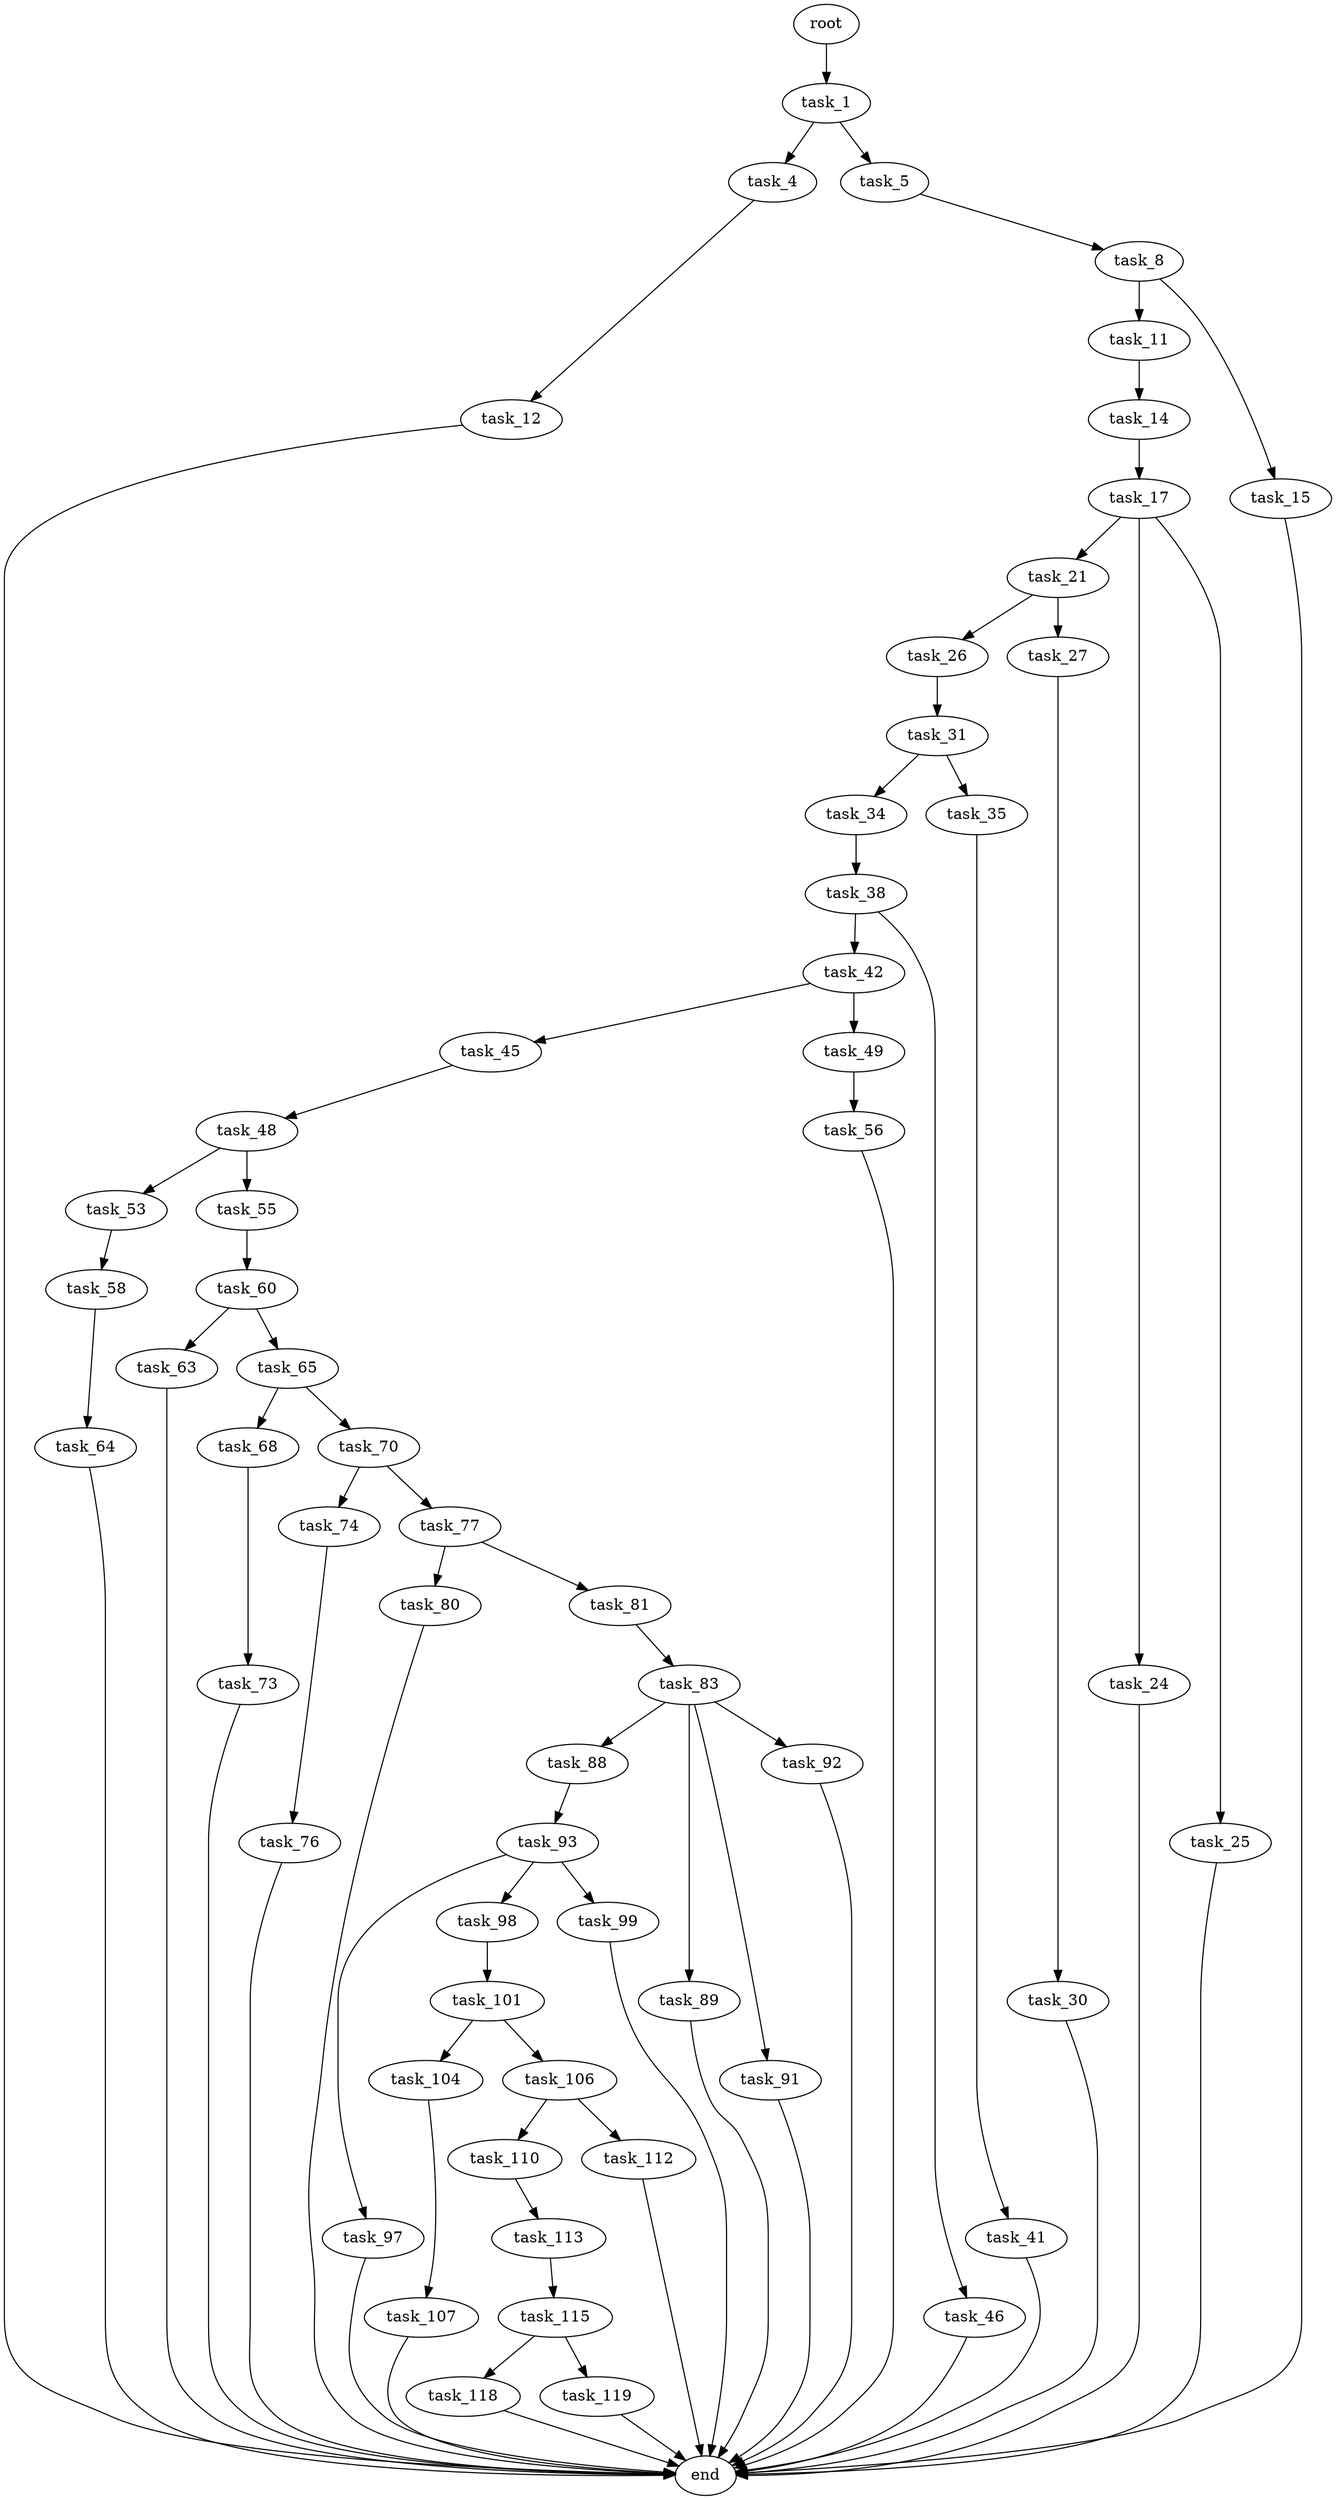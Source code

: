 digraph G {
  root [size="0.000000"];
  task_1 [size="368293445632.000000"];
  task_4 [size="78860822274.000000"];
  task_5 [size="6307762334.000000"];
  task_12 [size="18827657535.000000"];
  task_8 [size="318146339160.000000"];
  task_11 [size="88840713466.000000"];
  task_15 [size="24939599707.000000"];
  task_14 [size="777723249938.000000"];
  end [size="0.000000"];
  task_17 [size="782757789696.000000"];
  task_21 [size="32496202764.000000"];
  task_24 [size="782757789696.000000"];
  task_25 [size="96136102396.000000"];
  task_26 [size="217379974552.000000"];
  task_27 [size="15514895051.000000"];
  task_31 [size="552432298.000000"];
  task_30 [size="346340553049.000000"];
  task_34 [size="2553472111.000000"];
  task_35 [size="231928233984.000000"];
  task_38 [size="68719476736.000000"];
  task_41 [size="42610938849.000000"];
  task_42 [size="573469013472.000000"];
  task_46 [size="362390608.000000"];
  task_45 [size="8589934592.000000"];
  task_49 [size="368293445632.000000"];
  task_48 [size="4935484310.000000"];
  task_53 [size="31927929226.000000"];
  task_55 [size="7148513298.000000"];
  task_56 [size="86423670909.000000"];
  task_58 [size="8589934592.000000"];
  task_60 [size="19201303723.000000"];
  task_64 [size="1539108971.000000"];
  task_63 [size="231928233984.000000"];
  task_65 [size="231928233984.000000"];
  task_68 [size="68215767329.000000"];
  task_70 [size="824950731072.000000"];
  task_73 [size="1047615195058.000000"];
  task_74 [size="1767860928.000000"];
  task_77 [size="194897863632.000000"];
  task_76 [size="368293445632.000000"];
  task_80 [size="33027770701.000000"];
  task_81 [size="1073741824000.000000"];
  task_83 [size="45731493384.000000"];
  task_88 [size="3322353987.000000"];
  task_89 [size="2413311154.000000"];
  task_91 [size="3984830400.000000"];
  task_92 [size="19421693173.000000"];
  task_93 [size="1073741824000.000000"];
  task_97 [size="39732348810.000000"];
  task_98 [size="211944403346.000000"];
  task_99 [size="103138018140.000000"];
  task_101 [size="56828330821.000000"];
  task_104 [size="701864835859.000000"];
  task_106 [size="8589934592.000000"];
  task_107 [size="1489975638.000000"];
  task_110 [size="549755813888.000000"];
  task_112 [size="16493985717.000000"];
  task_113 [size="2212107364.000000"];
  task_115 [size="21430590976.000000"];
  task_118 [size="193857551628.000000"];
  task_119 [size="134217728000.000000"];

  root -> task_1 [size="1.000000"];
  task_1 -> task_4 [size="411041792.000000"];
  task_1 -> task_5 [size="411041792.000000"];
  task_4 -> task_12 [size="75497472.000000"];
  task_5 -> task_8 [size="209715200.000000"];
  task_12 -> end [size="1.000000"];
  task_8 -> task_11 [size="536870912.000000"];
  task_8 -> task_15 [size="536870912.000000"];
  task_11 -> task_14 [size="411041792.000000"];
  task_15 -> end [size="1.000000"];
  task_14 -> task_17 [size="838860800.000000"];
  task_17 -> task_21 [size="679477248.000000"];
  task_17 -> task_24 [size="679477248.000000"];
  task_17 -> task_25 [size="679477248.000000"];
  task_21 -> task_26 [size="33554432.000000"];
  task_21 -> task_27 [size="33554432.000000"];
  task_24 -> end [size="1.000000"];
  task_25 -> end [size="1.000000"];
  task_26 -> task_31 [size="536870912.000000"];
  task_27 -> task_30 [size="301989888.000000"];
  task_31 -> task_34 [size="33554432.000000"];
  task_31 -> task_35 [size="33554432.000000"];
  task_30 -> end [size="1.000000"];
  task_34 -> task_38 [size="75497472.000000"];
  task_35 -> task_41 [size="301989888.000000"];
  task_38 -> task_42 [size="134217728.000000"];
  task_38 -> task_46 [size="134217728.000000"];
  task_41 -> end [size="1.000000"];
  task_42 -> task_45 [size="838860800.000000"];
  task_42 -> task_49 [size="838860800.000000"];
  task_46 -> end [size="1.000000"];
  task_45 -> task_48 [size="33554432.000000"];
  task_49 -> task_56 [size="411041792.000000"];
  task_48 -> task_53 [size="301989888.000000"];
  task_48 -> task_55 [size="301989888.000000"];
  task_53 -> task_58 [size="536870912.000000"];
  task_55 -> task_60 [size="679477248.000000"];
  task_56 -> end [size="1.000000"];
  task_58 -> task_64 [size="33554432.000000"];
  task_60 -> task_63 [size="75497472.000000"];
  task_60 -> task_65 [size="75497472.000000"];
  task_64 -> end [size="1.000000"];
  task_63 -> end [size="1.000000"];
  task_65 -> task_68 [size="301989888.000000"];
  task_65 -> task_70 [size="301989888.000000"];
  task_68 -> task_73 [size="75497472.000000"];
  task_70 -> task_74 [size="536870912.000000"];
  task_70 -> task_77 [size="536870912.000000"];
  task_73 -> end [size="1.000000"];
  task_74 -> task_76 [size="75497472.000000"];
  task_77 -> task_80 [size="134217728.000000"];
  task_77 -> task_81 [size="134217728.000000"];
  task_76 -> end [size="1.000000"];
  task_80 -> end [size="1.000000"];
  task_81 -> task_83 [size="838860800.000000"];
  task_83 -> task_88 [size="134217728.000000"];
  task_83 -> task_89 [size="134217728.000000"];
  task_83 -> task_91 [size="134217728.000000"];
  task_83 -> task_92 [size="134217728.000000"];
  task_88 -> task_93 [size="411041792.000000"];
  task_89 -> end [size="1.000000"];
  task_91 -> end [size="1.000000"];
  task_92 -> end [size="1.000000"];
  task_93 -> task_97 [size="838860800.000000"];
  task_93 -> task_98 [size="838860800.000000"];
  task_93 -> task_99 [size="838860800.000000"];
  task_97 -> end [size="1.000000"];
  task_98 -> task_101 [size="411041792.000000"];
  task_99 -> end [size="1.000000"];
  task_101 -> task_104 [size="75497472.000000"];
  task_101 -> task_106 [size="75497472.000000"];
  task_104 -> task_107 [size="679477248.000000"];
  task_106 -> task_110 [size="33554432.000000"];
  task_106 -> task_112 [size="33554432.000000"];
  task_107 -> end [size="1.000000"];
  task_110 -> task_113 [size="536870912.000000"];
  task_112 -> end [size="1.000000"];
  task_113 -> task_115 [size="209715200.000000"];
  task_115 -> task_118 [size="411041792.000000"];
  task_115 -> task_119 [size="411041792.000000"];
  task_118 -> end [size="1.000000"];
  task_119 -> end [size="1.000000"];
}
